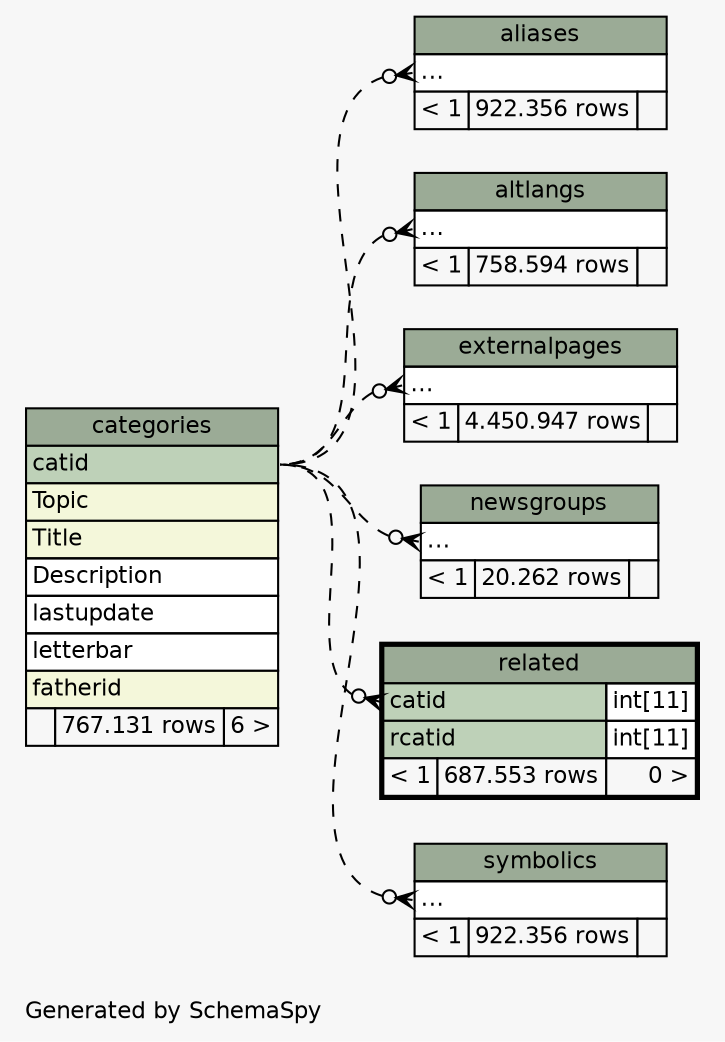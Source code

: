 // dot 2.26.3 on Linux 2.6.32-5-amd64
// SchemaSpy rev 590
digraph "impliedTwoDegreesRelationshipsDiagram" {
  graph [
    rankdir="RL"
    bgcolor="#f7f7f7"
    label="\nGenerated by SchemaSpy"
    labeljust="l"
    nodesep="0.18"
    ranksep="0.46"
    fontname="Helvetica"
    fontsize="11"
  ];
  node [
    fontname="Helvetica"
    fontsize="11"
    shape="plaintext"
  ];
  edge [
    arrowsize="0.8"
  ];
  "aliases":"elipses":w -> "categories":"catid":e [arrowhead=none dir=back arrowtail=crowodot style=dashed];
  "altlangs":"elipses":w -> "categories":"catid":e [arrowhead=none dir=back arrowtail=crowodot style=dashed];
  "externalpages":"elipses":w -> "categories":"catid":e [arrowhead=none dir=back arrowtail=crowodot style=dashed];
  "newsgroups":"elipses":w -> "categories":"catid":e [arrowhead=none dir=back arrowtail=crowodot style=dashed];
  "related":"catid":w -> "categories":"catid":e [arrowhead=none dir=back arrowtail=crowodot style=dashed];
  "symbolics":"elipses":w -> "categories":"catid":e [arrowhead=none dir=back arrowtail=crowodot style=dashed];
  "aliases" [
    label=<
    <TABLE BORDER="0" CELLBORDER="1" CELLSPACING="0" BGCOLOR="#ffffff">
      <TR><TD COLSPAN="3" BGCOLOR="#9bab96" ALIGN="CENTER">aliases</TD></TR>
      <TR><TD PORT="elipses" COLSPAN="3" ALIGN="LEFT">...</TD></TR>
      <TR><TD ALIGN="LEFT" BGCOLOR="#f7f7f7">&lt; 1</TD><TD ALIGN="RIGHT" BGCOLOR="#f7f7f7">922.356 rows</TD><TD ALIGN="RIGHT" BGCOLOR="#f7f7f7">  </TD></TR>
    </TABLE>>
    URL="aliases.html"
    tooltip="aliases"
  ];
  "altlangs" [
    label=<
    <TABLE BORDER="0" CELLBORDER="1" CELLSPACING="0" BGCOLOR="#ffffff">
      <TR><TD COLSPAN="3" BGCOLOR="#9bab96" ALIGN="CENTER">altlangs</TD></TR>
      <TR><TD PORT="elipses" COLSPAN="3" ALIGN="LEFT">...</TD></TR>
      <TR><TD ALIGN="LEFT" BGCOLOR="#f7f7f7">&lt; 1</TD><TD ALIGN="RIGHT" BGCOLOR="#f7f7f7">758.594 rows</TD><TD ALIGN="RIGHT" BGCOLOR="#f7f7f7">  </TD></TR>
    </TABLE>>
    URL="altlangs.html"
    tooltip="altlangs"
  ];
  "categories" [
    label=<
    <TABLE BORDER="0" CELLBORDER="1" CELLSPACING="0" BGCOLOR="#ffffff">
      <TR><TD COLSPAN="3" BGCOLOR="#9bab96" ALIGN="CENTER">categories</TD></TR>
      <TR><TD PORT="catid" COLSPAN="3" BGCOLOR="#bed1b8" ALIGN="LEFT">catid</TD></TR>
      <TR><TD PORT="Topic" COLSPAN="3" BGCOLOR="#f4f7da" ALIGN="LEFT">Topic</TD></TR>
      <TR><TD PORT="Title" COLSPAN="3" BGCOLOR="#f4f7da" ALIGN="LEFT">Title</TD></TR>
      <TR><TD PORT="Description" COLSPAN="3" ALIGN="LEFT">Description</TD></TR>
      <TR><TD PORT="lastupdate" COLSPAN="3" ALIGN="LEFT">lastupdate</TD></TR>
      <TR><TD PORT="letterbar" COLSPAN="3" ALIGN="LEFT">letterbar</TD></TR>
      <TR><TD PORT="fatherid" COLSPAN="3" BGCOLOR="#f4f7da" ALIGN="LEFT">fatherid</TD></TR>
      <TR><TD ALIGN="LEFT" BGCOLOR="#f7f7f7">  </TD><TD ALIGN="RIGHT" BGCOLOR="#f7f7f7">767.131 rows</TD><TD ALIGN="RIGHT" BGCOLOR="#f7f7f7">6 &gt;</TD></TR>
    </TABLE>>
    URL="categories.html"
    tooltip="categories"
  ];
  "externalpages" [
    label=<
    <TABLE BORDER="0" CELLBORDER="1" CELLSPACING="0" BGCOLOR="#ffffff">
      <TR><TD COLSPAN="3" BGCOLOR="#9bab96" ALIGN="CENTER">externalpages</TD></TR>
      <TR><TD PORT="elipses" COLSPAN="3" ALIGN="LEFT">...</TD></TR>
      <TR><TD ALIGN="LEFT" BGCOLOR="#f7f7f7">&lt; 1</TD><TD ALIGN="RIGHT" BGCOLOR="#f7f7f7">4.450.947 rows</TD><TD ALIGN="RIGHT" BGCOLOR="#f7f7f7">  </TD></TR>
    </TABLE>>
    URL="externalpages.html"
    tooltip="externalpages"
  ];
  "newsgroups" [
    label=<
    <TABLE BORDER="0" CELLBORDER="1" CELLSPACING="0" BGCOLOR="#ffffff">
      <TR><TD COLSPAN="3" BGCOLOR="#9bab96" ALIGN="CENTER">newsgroups</TD></TR>
      <TR><TD PORT="elipses" COLSPAN="3" ALIGN="LEFT">...</TD></TR>
      <TR><TD ALIGN="LEFT" BGCOLOR="#f7f7f7">&lt; 1</TD><TD ALIGN="RIGHT" BGCOLOR="#f7f7f7">20.262 rows</TD><TD ALIGN="RIGHT" BGCOLOR="#f7f7f7">  </TD></TR>
    </TABLE>>
    URL="newsgroups.html"
    tooltip="newsgroups"
  ];
  "related" [
    label=<
    <TABLE BORDER="2" CELLBORDER="1" CELLSPACING="0" BGCOLOR="#ffffff">
      <TR><TD COLSPAN="3" BGCOLOR="#9bab96" ALIGN="CENTER">related</TD></TR>
      <TR><TD PORT="catid" COLSPAN="2" BGCOLOR="#bed1b8" ALIGN="LEFT">catid</TD><TD PORT="catid.type" ALIGN="LEFT">int[11]</TD></TR>
      <TR><TD PORT="rcatid" COLSPAN="2" BGCOLOR="#bed1b8" ALIGN="LEFT">rcatid</TD><TD PORT="rcatid.type" ALIGN="LEFT">int[11]</TD></TR>
      <TR><TD ALIGN="LEFT" BGCOLOR="#f7f7f7">&lt; 1</TD><TD ALIGN="RIGHT" BGCOLOR="#f7f7f7">687.553 rows</TD><TD ALIGN="RIGHT" BGCOLOR="#f7f7f7">0 &gt;</TD></TR>
    </TABLE>>
    URL="related.html"
    tooltip="related"
  ];
  "symbolics" [
    label=<
    <TABLE BORDER="0" CELLBORDER="1" CELLSPACING="0" BGCOLOR="#ffffff">
      <TR><TD COLSPAN="3" BGCOLOR="#9bab96" ALIGN="CENTER">symbolics</TD></TR>
      <TR><TD PORT="elipses" COLSPAN="3" ALIGN="LEFT">...</TD></TR>
      <TR><TD ALIGN="LEFT" BGCOLOR="#f7f7f7">&lt; 1</TD><TD ALIGN="RIGHT" BGCOLOR="#f7f7f7">922.356 rows</TD><TD ALIGN="RIGHT" BGCOLOR="#f7f7f7">  </TD></TR>
    </TABLE>>
    URL="symbolics.html"
    tooltip="symbolics"
  ];
}
